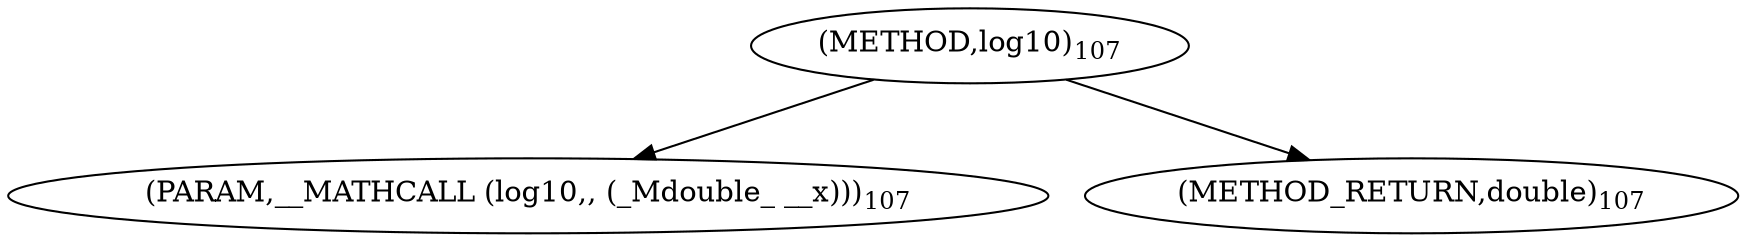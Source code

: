 digraph "log10" {  
"20552" [label = <(METHOD,log10)<SUB>107</SUB>> ]
"20553" [label = <(PARAM,__MATHCALL (log10,, (_Mdouble_ __x)))<SUB>107</SUB>> ]
"20554" [label = <(METHOD_RETURN,double)<SUB>107</SUB>> ]
  "20552" -> "20553" 
  "20552" -> "20554" 
}
